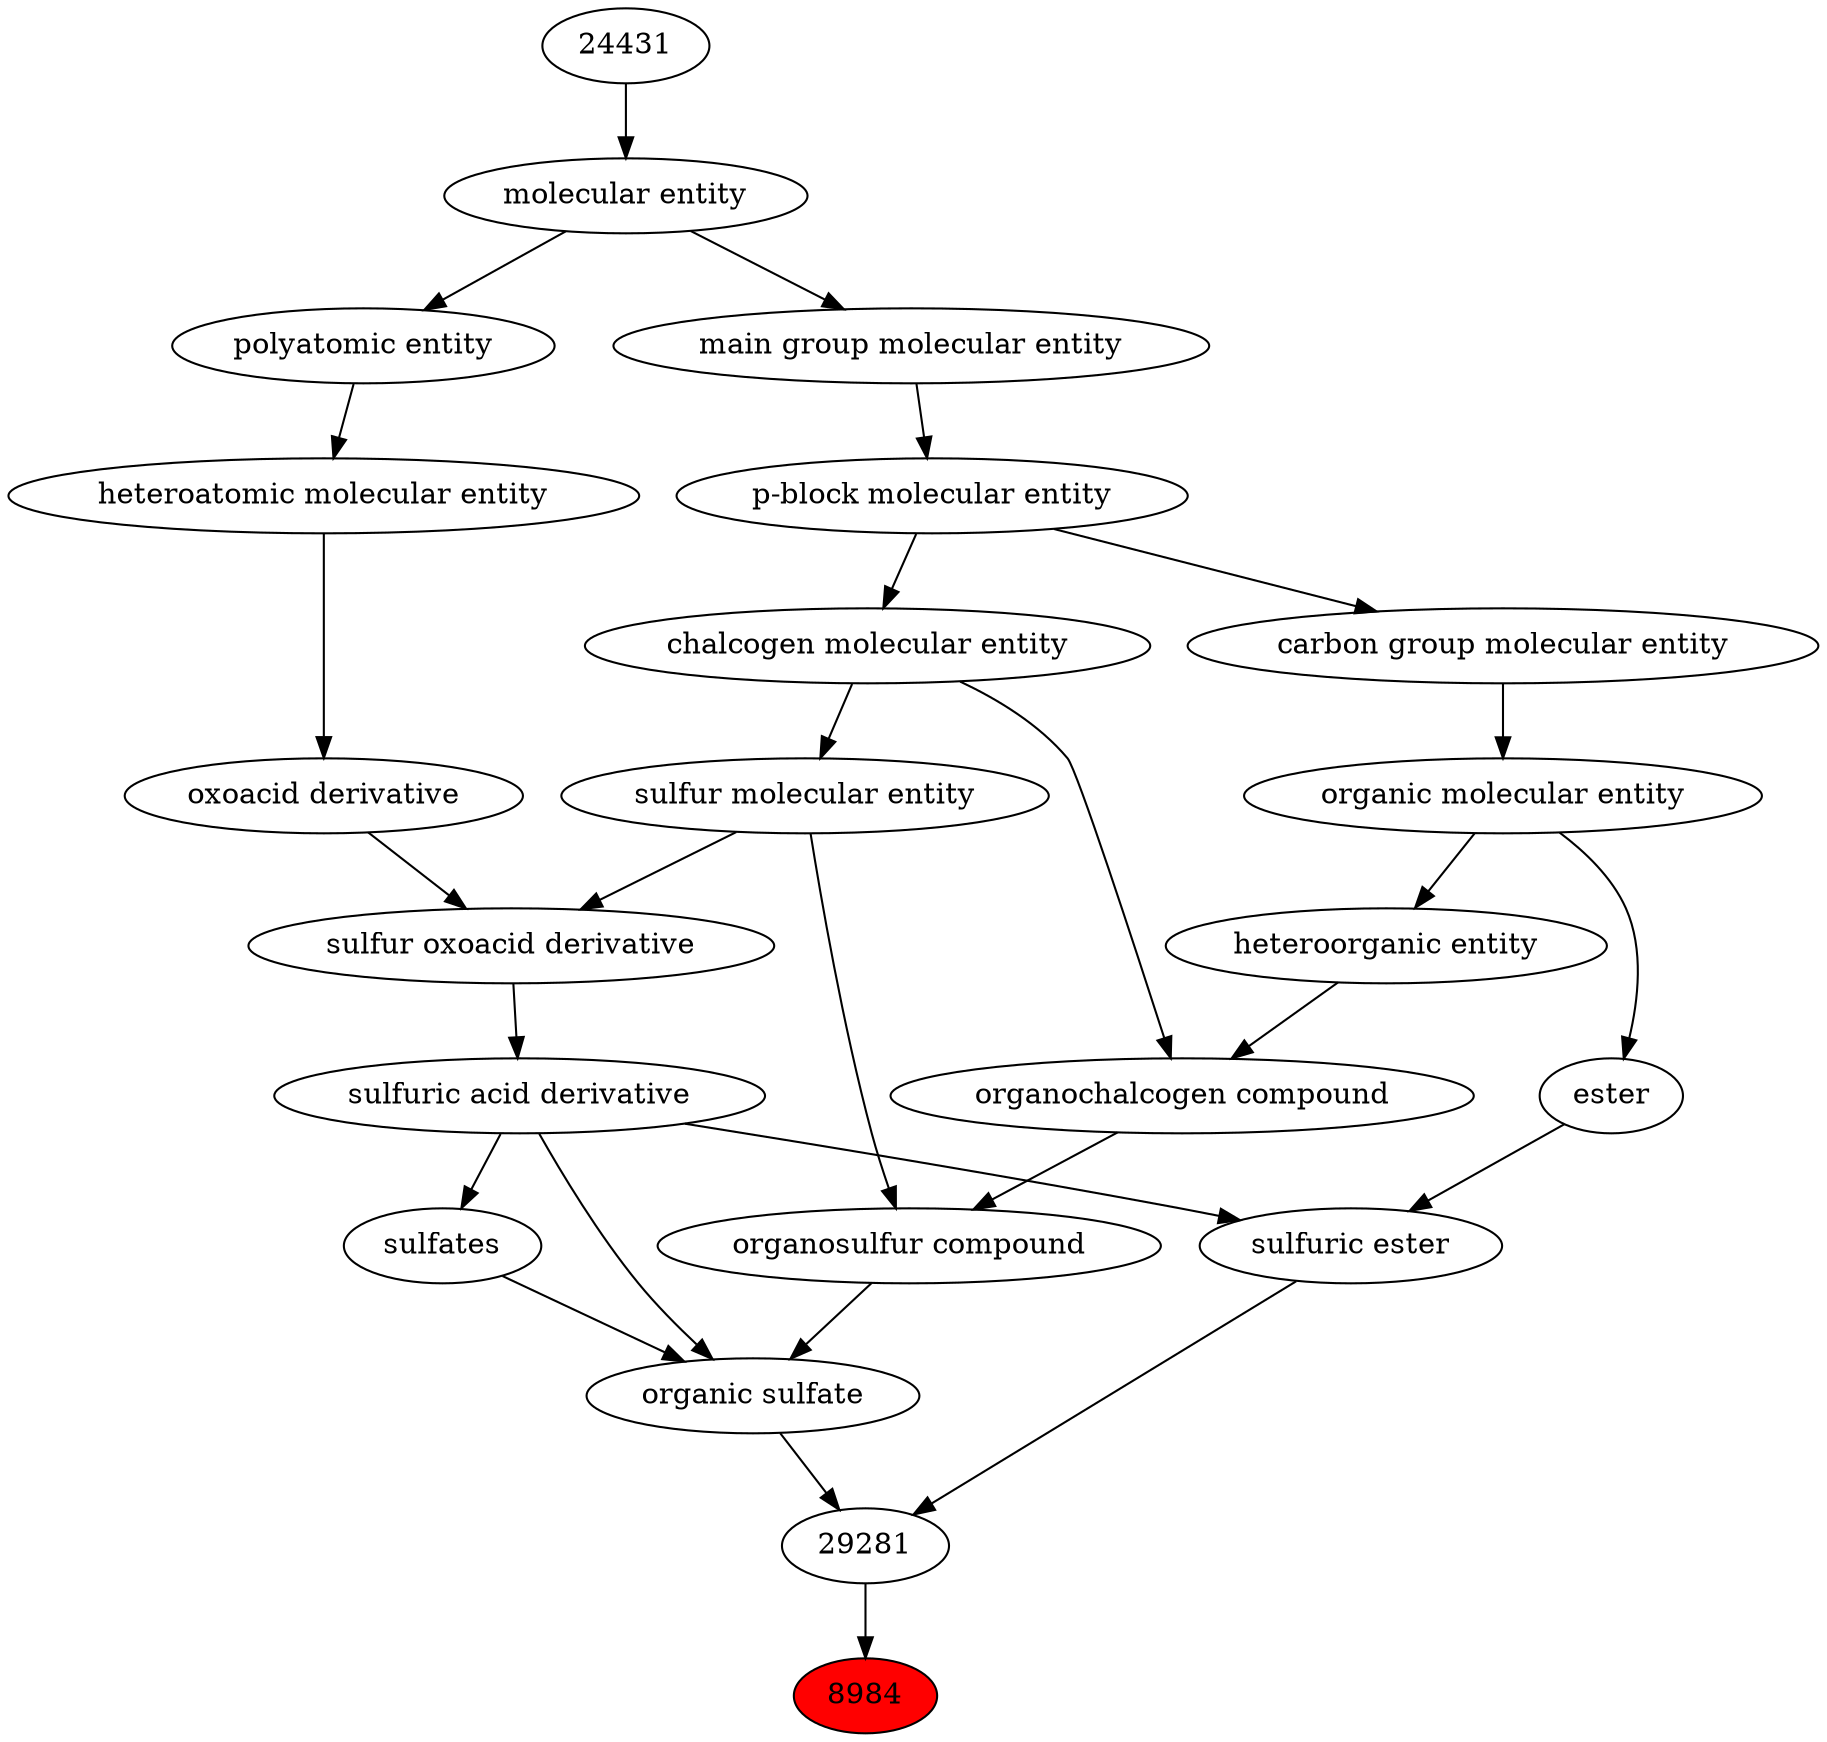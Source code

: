 digraph tree{ 
8984 [label="8984" fillcolor=red style=filled]
29281 -> 8984
29281 [label="29281"]
26819 -> 29281
25704 -> 29281
26819 [label="sulfuric ester"]
37826 -> 26819
35701 -> 26819
25704 [label="organic sulfate"]
37826 -> 25704
33261 -> 25704
26820 -> 25704
37826 [label="sulfuric acid derivative"]
33424 -> 37826
35701 [label="ester"]
50860 -> 35701
33261 [label="organosulfur compound"]
36962 -> 33261
26835 -> 33261
26820 [label="sulfates"]
37826 -> 26820
33424 [label="sulfur oxoacid derivative"]
33241 -> 33424
26835 -> 33424
50860 [label="organic molecular entity"]
33582 -> 50860
36962 [label="organochalcogen compound"]
33285 -> 36962
33304 -> 36962
26835 [label="sulfur molecular entity"]
33304 -> 26835
33241 [label="oxoacid derivative"]
37577 -> 33241
33582 [label="carbon group molecular entity"]
33675 -> 33582
33285 [label="heteroorganic entity"]
50860 -> 33285
33304 [label="chalcogen molecular entity"]
33675 -> 33304
37577 [label="heteroatomic molecular entity"]
36357 -> 37577
33675 [label="p-block molecular entity"]
33579 -> 33675
36357 [label="polyatomic entity"]
23367 -> 36357
33579 [label="main group molecular entity"]
23367 -> 33579
23367 [label="molecular entity"]
24431 -> 23367
24431 [label="24431"]
}